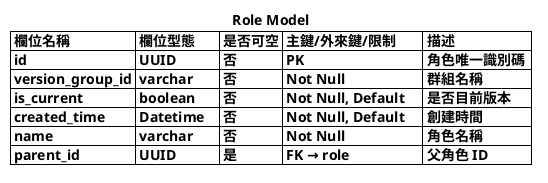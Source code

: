 @startuml
title
  Role Model
  |= 欄位名稱          |= 欄位型態   |= 是否可空 | 主鍵/外來鍵/限制       |= 描述           |
  | id               | UUID        | 否       | PK                    | 角色唯一識別碼  |
  | version_group_id | varchar     | 否       | Not Null              | 群組名稱        |
  | is_current       | boolean     | 否       | Not Null, Default     | 是否目前版本    |
  | created_time     | Datetime    | 否       | Not Null, Default     | 創建時間        |
  | name             | varchar     | 否       | Not Null              | 角色名稱        |
  | parent_id        | UUID        | 是       | FK → role             | 父角色 ID       |
end title
@enduml
